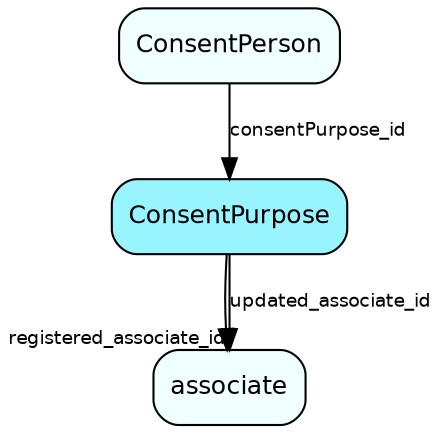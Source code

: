 digraph ConsentPurpose  {
node [shape = box style="rounded, filled" fontname = "Helvetica" fontsize = "12" ]
edge [fontname = "Helvetica" fontsize = "9"]

ConsentPurpose[fillcolor = "cadetblue1"]
associate[fillcolor = "azure1"]
ConsentPerson[fillcolor = "azure1"]
ConsentPurpose -> associate [headlabel = "registered_associate_id"]
ConsentPurpose -> associate [label = "updated_associate_id"]
ConsentPerson -> ConsentPurpose [label = "consentPurpose_id"]
}
